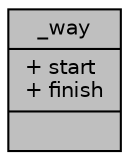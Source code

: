 digraph "_way"
{
 // LATEX_PDF_SIZE
  edge [fontname="Helvetica",fontsize="10",labelfontname="Helvetica",labelfontsize="10"];
  node [fontname="Helvetica",fontsize="10",shape=record];
  Node1 [label="{_way\n|+ start\l+ finish\l|}",height=0.2,width=0.4,color="black", fillcolor="grey75", style="filled", fontcolor="black",tooltip=" "];
}
